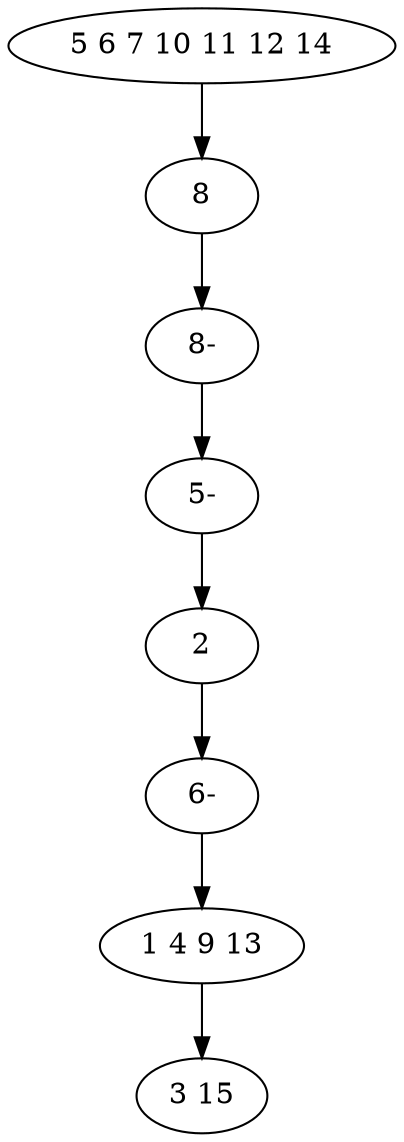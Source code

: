 digraph true_tree {
	"0" -> "1"
	"1" -> "6"
	"2" -> "5"
	"3" -> "4"
	"5" -> "3"
	"6" -> "7"
	"7" -> "2"
	"0" [label="5 6 7 10 11 12 14"];
	"1" [label="8"];
	"2" [label="2"];
	"3" [label="1 4 9 13"];
	"4" [label="3 15"];
	"5" [label="6-"];
	"6" [label="8-"];
	"7" [label="5-"];
}
